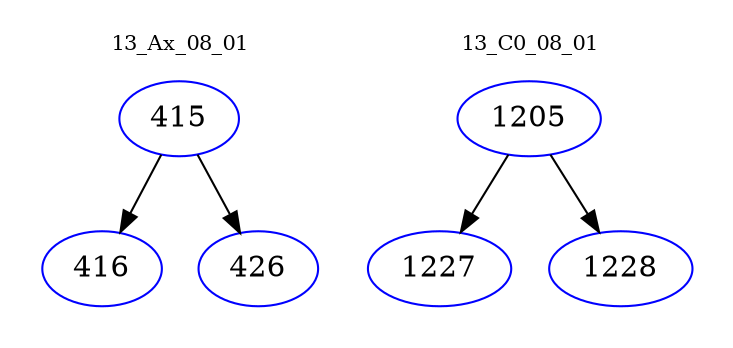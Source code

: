digraph{
subgraph cluster_0 {
color = white
label = "13_Ax_08_01";
fontsize=10;
T0_415 [label="415", color="blue"]
T0_415 -> T0_416 [color="black"]
T0_416 [label="416", color="blue"]
T0_415 -> T0_426 [color="black"]
T0_426 [label="426", color="blue"]
}
subgraph cluster_1 {
color = white
label = "13_C0_08_01";
fontsize=10;
T1_1205 [label="1205", color="blue"]
T1_1205 -> T1_1227 [color="black"]
T1_1227 [label="1227", color="blue"]
T1_1205 -> T1_1228 [color="black"]
T1_1228 [label="1228", color="blue"]
}
}
